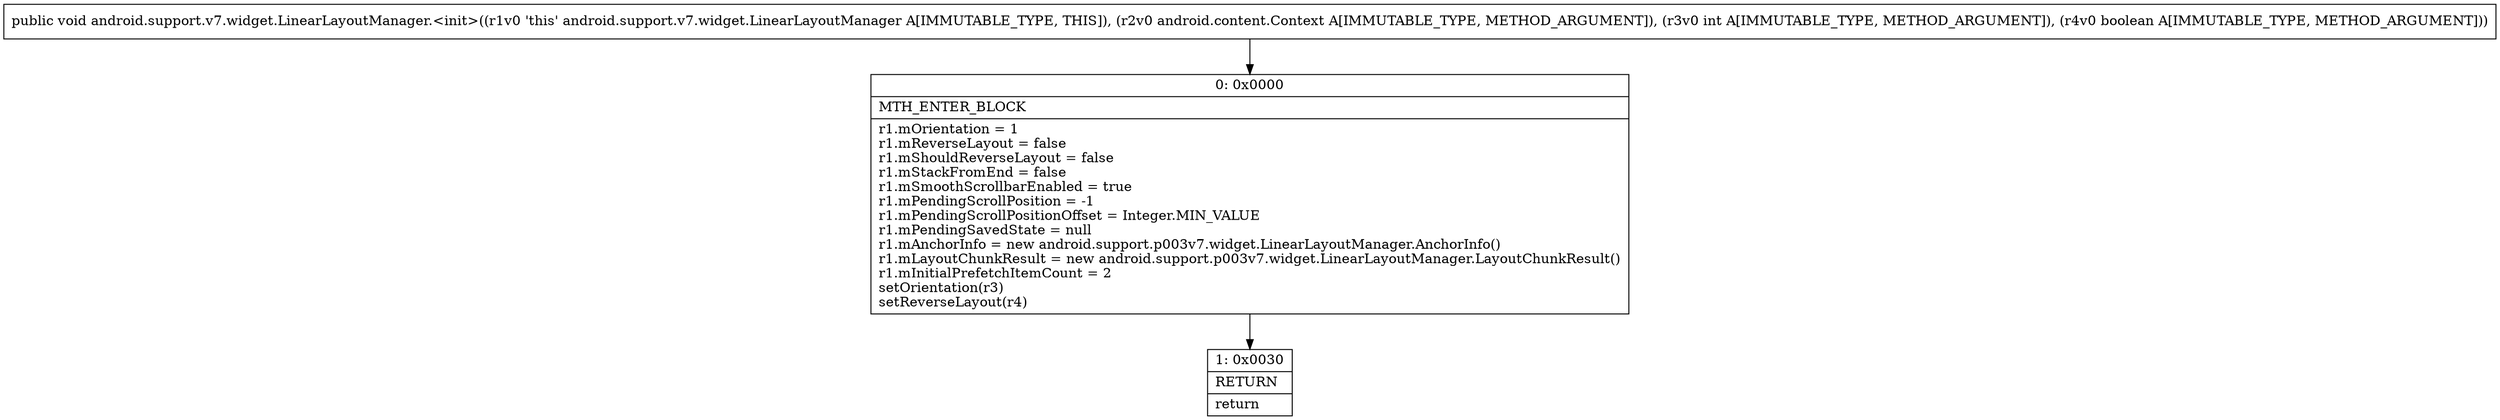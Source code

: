 digraph "CFG forandroid.support.v7.widget.LinearLayoutManager.\<init\>(Landroid\/content\/Context;IZ)V" {
Node_0 [shape=record,label="{0\:\ 0x0000|MTH_ENTER_BLOCK\l|r1.mOrientation = 1\lr1.mReverseLayout = false\lr1.mShouldReverseLayout = false\lr1.mStackFromEnd = false\lr1.mSmoothScrollbarEnabled = true\lr1.mPendingScrollPosition = \-1\lr1.mPendingScrollPositionOffset = Integer.MIN_VALUE\lr1.mPendingSavedState = null\lr1.mAnchorInfo = new android.support.p003v7.widget.LinearLayoutManager.AnchorInfo()\lr1.mLayoutChunkResult = new android.support.p003v7.widget.LinearLayoutManager.LayoutChunkResult()\lr1.mInitialPrefetchItemCount = 2\lsetOrientation(r3)\lsetReverseLayout(r4)\l}"];
Node_1 [shape=record,label="{1\:\ 0x0030|RETURN\l|return\l}"];
MethodNode[shape=record,label="{public void android.support.v7.widget.LinearLayoutManager.\<init\>((r1v0 'this' android.support.v7.widget.LinearLayoutManager A[IMMUTABLE_TYPE, THIS]), (r2v0 android.content.Context A[IMMUTABLE_TYPE, METHOD_ARGUMENT]), (r3v0 int A[IMMUTABLE_TYPE, METHOD_ARGUMENT]), (r4v0 boolean A[IMMUTABLE_TYPE, METHOD_ARGUMENT])) }"];
MethodNode -> Node_0;
Node_0 -> Node_1;
}

